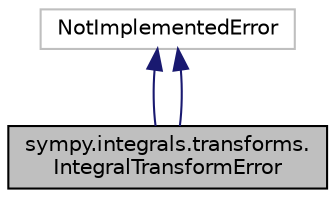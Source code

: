 digraph "sympy.integrals.transforms.IntegralTransformError"
{
 // LATEX_PDF_SIZE
  edge [fontname="Helvetica",fontsize="10",labelfontname="Helvetica",labelfontsize="10"];
  node [fontname="Helvetica",fontsize="10",shape=record];
  Node1 [label="sympy.integrals.transforms.\lIntegralTransformError",height=0.2,width=0.4,color="black", fillcolor="grey75", style="filled", fontcolor="black",tooltip="Helpers / Utilities."];
  Node2 -> Node1 [dir="back",color="midnightblue",fontsize="10",style="solid",fontname="Helvetica"];
  Node2 [label="NotImplementedError",height=0.2,width=0.4,color="grey75", fillcolor="white", style="filled",tooltip=" "];
  Node2 -> Node1 [dir="back",color="midnightblue",fontsize="10",style="solid",fontname="Helvetica"];
}
